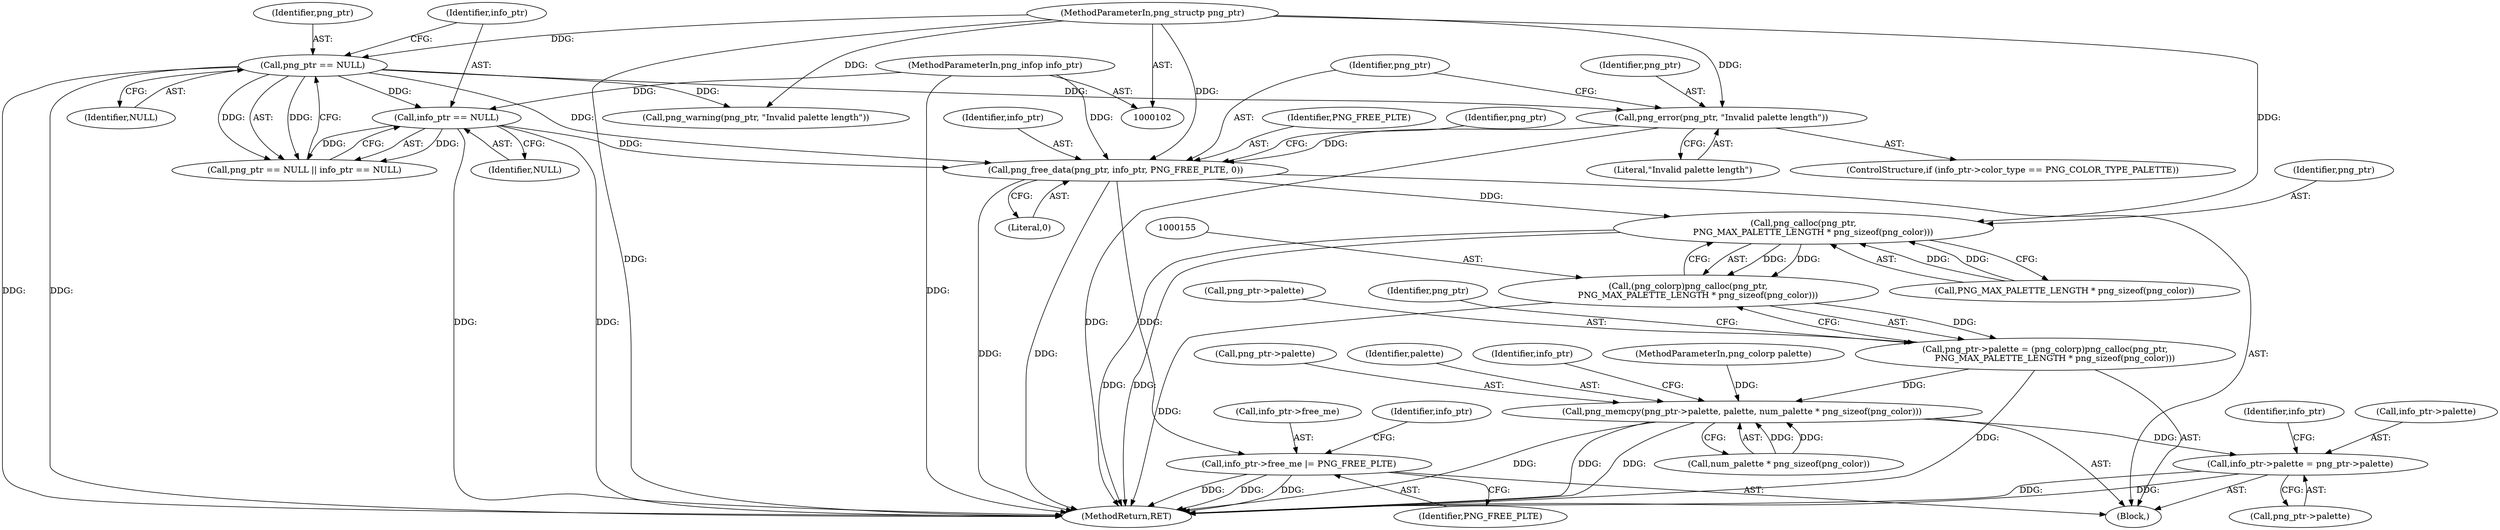 digraph "0_Chrome_7f3d85b096f66870a15b37c2f40b219b2e292693_21@API" {
"1000145" [label="(Call,png_free_data(png_ptr, info_ptr, PNG_FREE_PLTE, 0))"];
"1000114" [label="(Call,png_ptr == NULL)"];
"1000103" [label="(MethodParameterIn,png_structp png_ptr)"];
"1000136" [label="(Call,png_error(png_ptr, \"Invalid palette length\"))"];
"1000117" [label="(Call,info_ptr == NULL)"];
"1000104" [label="(MethodParameterIn,png_infop info_ptr)"];
"1000156" [label="(Call,png_calloc(png_ptr,\n       PNG_MAX_PALETTE_LENGTH * png_sizeof(png_color)))"];
"1000154" [label="(Call,(png_colorp)png_calloc(png_ptr,\n       PNG_MAX_PALETTE_LENGTH * png_sizeof(png_color)))"];
"1000150" [label="(Call,png_ptr->palette = (png_colorp)png_calloc(png_ptr,\n       PNG_MAX_PALETTE_LENGTH * png_sizeof(png_color)))"];
"1000162" [label="(Call,png_memcpy(png_ptr->palette, palette, num_palette * png_sizeof(png_color)))"];
"1000171" [label="(Call,info_ptr->palette = png_ptr->palette)"];
"1000189" [label="(Call,info_ptr->free_me |= PNG_FREE_PLTE)"];
"1000156" [label="(Call,png_calloc(png_ptr,\n       PNG_MAX_PALETTE_LENGTH * png_sizeof(png_color)))"];
"1000189" [label="(Call,info_ptr->free_me |= PNG_FREE_PLTE)"];
"1000162" [label="(Call,png_memcpy(png_ptr->palette, palette, num_palette * png_sizeof(png_color)))"];
"1000151" [label="(Call,png_ptr->palette)"];
"1000148" [label="(Identifier,PNG_FREE_PLTE)"];
"1000114" [label="(Call,png_ptr == NULL)"];
"1000163" [label="(Call,png_ptr->palette)"];
"1000146" [label="(Identifier,png_ptr)"];
"1000150" [label="(Call,png_ptr->palette = (png_colorp)png_calloc(png_ptr,\n       PNG_MAX_PALETTE_LENGTH * png_sizeof(png_color)))"];
"1000190" [label="(Call,info_ptr->free_me)"];
"1000116" [label="(Identifier,NULL)"];
"1000117" [label="(Call,info_ptr == NULL)"];
"1000141" [label="(Call,png_warning(png_ptr, \"Invalid palette length\"))"];
"1000166" [label="(Identifier,palette)"];
"1000171" [label="(Call,info_ptr->palette = png_ptr->palette)"];
"1000154" [label="(Call,(png_colorp)png_calloc(png_ptr,\n       PNG_MAX_PALETTE_LENGTH * png_sizeof(png_color)))"];
"1000137" [label="(Identifier,png_ptr)"];
"1000149" [label="(Literal,0)"];
"1000173" [label="(Identifier,info_ptr)"];
"1000115" [label="(Identifier,png_ptr)"];
"1000103" [label="(MethodParameterIn,png_structp png_ptr)"];
"1000172" [label="(Call,info_ptr->palette)"];
"1000157" [label="(Identifier,png_ptr)"];
"1000158" [label="(Call,PNG_MAX_PALETTE_LENGTH * png_sizeof(png_color))"];
"1000193" [label="(Identifier,PNG_FREE_PLTE)"];
"1000107" [label="(Block,)"];
"1000145" [label="(Call,png_free_data(png_ptr, info_ptr, PNG_FREE_PLTE, 0))"];
"1000164" [label="(Identifier,png_ptr)"];
"1000130" [label="(ControlStructure,if (info_ptr->color_type == PNG_COLOR_TYPE_PALETTE))"];
"1000119" [label="(Identifier,NULL)"];
"1000180" [label="(Identifier,info_ptr)"];
"1000138" [label="(Literal,\"Invalid palette length\")"];
"1000167" [label="(Call,num_palette * png_sizeof(png_color))"];
"1000175" [label="(Call,png_ptr->palette)"];
"1000136" [label="(Call,png_error(png_ptr, \"Invalid palette length\"))"];
"1000152" [label="(Identifier,png_ptr)"];
"1000196" [label="(Identifier,info_ptr)"];
"1000105" [label="(MethodParameterIn,png_colorp palette)"];
"1000147" [label="(Identifier,info_ptr)"];
"1000104" [label="(MethodParameterIn,png_infop info_ptr)"];
"1000199" [label="(MethodReturn,RET)"];
"1000118" [label="(Identifier,info_ptr)"];
"1000113" [label="(Call,png_ptr == NULL || info_ptr == NULL)"];
"1000145" -> "1000107"  [label="AST: "];
"1000145" -> "1000149"  [label="CFG: "];
"1000146" -> "1000145"  [label="AST: "];
"1000147" -> "1000145"  [label="AST: "];
"1000148" -> "1000145"  [label="AST: "];
"1000149" -> "1000145"  [label="AST: "];
"1000152" -> "1000145"  [label="CFG: "];
"1000145" -> "1000199"  [label="DDG: "];
"1000145" -> "1000199"  [label="DDG: "];
"1000114" -> "1000145"  [label="DDG: "];
"1000136" -> "1000145"  [label="DDG: "];
"1000103" -> "1000145"  [label="DDG: "];
"1000117" -> "1000145"  [label="DDG: "];
"1000104" -> "1000145"  [label="DDG: "];
"1000145" -> "1000156"  [label="DDG: "];
"1000145" -> "1000189"  [label="DDG: "];
"1000114" -> "1000113"  [label="AST: "];
"1000114" -> "1000116"  [label="CFG: "];
"1000115" -> "1000114"  [label="AST: "];
"1000116" -> "1000114"  [label="AST: "];
"1000118" -> "1000114"  [label="CFG: "];
"1000113" -> "1000114"  [label="CFG: "];
"1000114" -> "1000199"  [label="DDG: "];
"1000114" -> "1000199"  [label="DDG: "];
"1000114" -> "1000113"  [label="DDG: "];
"1000114" -> "1000113"  [label="DDG: "];
"1000103" -> "1000114"  [label="DDG: "];
"1000114" -> "1000117"  [label="DDG: "];
"1000114" -> "1000136"  [label="DDG: "];
"1000114" -> "1000141"  [label="DDG: "];
"1000103" -> "1000102"  [label="AST: "];
"1000103" -> "1000199"  [label="DDG: "];
"1000103" -> "1000136"  [label="DDG: "];
"1000103" -> "1000141"  [label="DDG: "];
"1000103" -> "1000156"  [label="DDG: "];
"1000136" -> "1000130"  [label="AST: "];
"1000136" -> "1000138"  [label="CFG: "];
"1000137" -> "1000136"  [label="AST: "];
"1000138" -> "1000136"  [label="AST: "];
"1000146" -> "1000136"  [label="CFG: "];
"1000136" -> "1000199"  [label="DDG: "];
"1000117" -> "1000113"  [label="AST: "];
"1000117" -> "1000119"  [label="CFG: "];
"1000118" -> "1000117"  [label="AST: "];
"1000119" -> "1000117"  [label="AST: "];
"1000113" -> "1000117"  [label="CFG: "];
"1000117" -> "1000199"  [label="DDG: "];
"1000117" -> "1000199"  [label="DDG: "];
"1000117" -> "1000113"  [label="DDG: "];
"1000117" -> "1000113"  [label="DDG: "];
"1000104" -> "1000117"  [label="DDG: "];
"1000104" -> "1000102"  [label="AST: "];
"1000104" -> "1000199"  [label="DDG: "];
"1000156" -> "1000154"  [label="AST: "];
"1000156" -> "1000158"  [label="CFG: "];
"1000157" -> "1000156"  [label="AST: "];
"1000158" -> "1000156"  [label="AST: "];
"1000154" -> "1000156"  [label="CFG: "];
"1000156" -> "1000199"  [label="DDG: "];
"1000156" -> "1000199"  [label="DDG: "];
"1000156" -> "1000154"  [label="DDG: "];
"1000156" -> "1000154"  [label="DDG: "];
"1000158" -> "1000156"  [label="DDG: "];
"1000158" -> "1000156"  [label="DDG: "];
"1000154" -> "1000150"  [label="AST: "];
"1000155" -> "1000154"  [label="AST: "];
"1000150" -> "1000154"  [label="CFG: "];
"1000154" -> "1000199"  [label="DDG: "];
"1000154" -> "1000150"  [label="DDG: "];
"1000150" -> "1000107"  [label="AST: "];
"1000151" -> "1000150"  [label="AST: "];
"1000164" -> "1000150"  [label="CFG: "];
"1000150" -> "1000199"  [label="DDG: "];
"1000150" -> "1000162"  [label="DDG: "];
"1000162" -> "1000107"  [label="AST: "];
"1000162" -> "1000167"  [label="CFG: "];
"1000163" -> "1000162"  [label="AST: "];
"1000166" -> "1000162"  [label="AST: "];
"1000167" -> "1000162"  [label="AST: "];
"1000173" -> "1000162"  [label="CFG: "];
"1000162" -> "1000199"  [label="DDG: "];
"1000162" -> "1000199"  [label="DDG: "];
"1000162" -> "1000199"  [label="DDG: "];
"1000105" -> "1000162"  [label="DDG: "];
"1000167" -> "1000162"  [label="DDG: "];
"1000167" -> "1000162"  [label="DDG: "];
"1000162" -> "1000171"  [label="DDG: "];
"1000171" -> "1000107"  [label="AST: "];
"1000171" -> "1000175"  [label="CFG: "];
"1000172" -> "1000171"  [label="AST: "];
"1000175" -> "1000171"  [label="AST: "];
"1000180" -> "1000171"  [label="CFG: "];
"1000171" -> "1000199"  [label="DDG: "];
"1000171" -> "1000199"  [label="DDG: "];
"1000189" -> "1000107"  [label="AST: "];
"1000189" -> "1000193"  [label="CFG: "];
"1000190" -> "1000189"  [label="AST: "];
"1000193" -> "1000189"  [label="AST: "];
"1000196" -> "1000189"  [label="CFG: "];
"1000189" -> "1000199"  [label="DDG: "];
"1000189" -> "1000199"  [label="DDG: "];
"1000189" -> "1000199"  [label="DDG: "];
}
